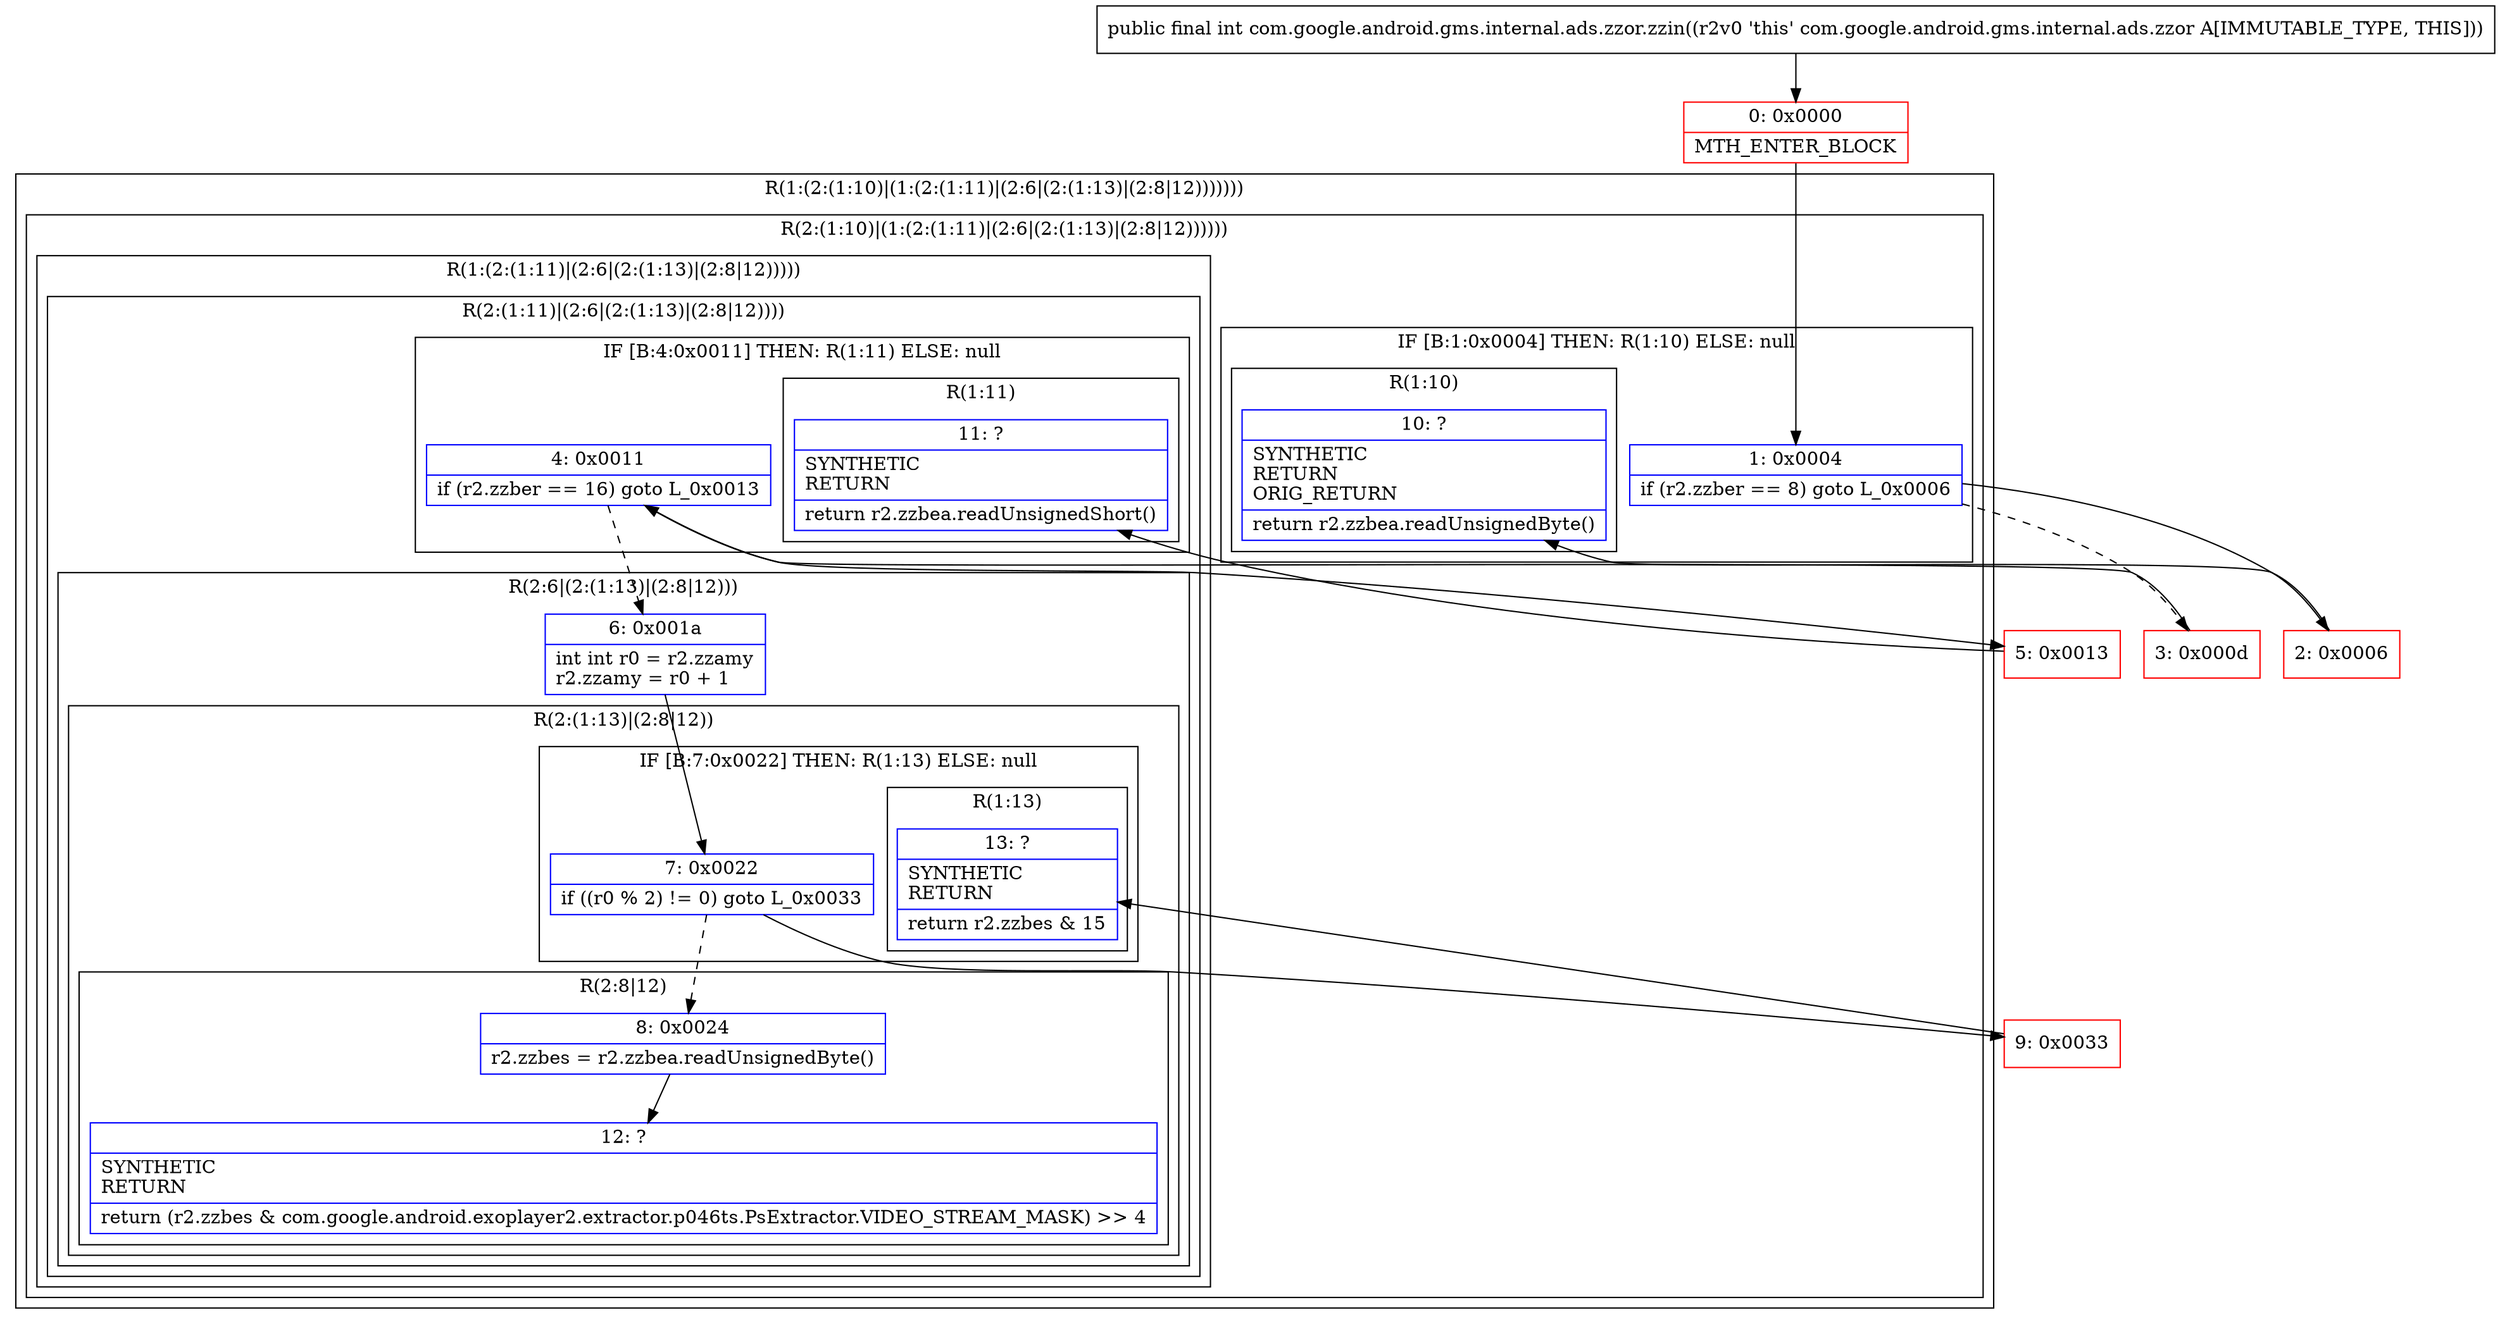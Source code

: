 digraph "CFG forcom.google.android.gms.internal.ads.zzor.zzin()I" {
subgraph cluster_Region_2002653754 {
label = "R(1:(2:(1:10)|(1:(2:(1:11)|(2:6|(2:(1:13)|(2:8|12)))))))";
node [shape=record,color=blue];
subgraph cluster_Region_2027752825 {
label = "R(2:(1:10)|(1:(2:(1:11)|(2:6|(2:(1:13)|(2:8|12))))))";
node [shape=record,color=blue];
subgraph cluster_IfRegion_1673921730 {
label = "IF [B:1:0x0004] THEN: R(1:10) ELSE: null";
node [shape=record,color=blue];
Node_1 [shape=record,label="{1\:\ 0x0004|if (r2.zzber == 8) goto L_0x0006\l}"];
subgraph cluster_Region_678938131 {
label = "R(1:10)";
node [shape=record,color=blue];
Node_10 [shape=record,label="{10\:\ ?|SYNTHETIC\lRETURN\lORIG_RETURN\l|return r2.zzbea.readUnsignedByte()\l}"];
}
}
subgraph cluster_Region_792710885 {
label = "R(1:(2:(1:11)|(2:6|(2:(1:13)|(2:8|12)))))";
node [shape=record,color=blue];
subgraph cluster_Region_1058646206 {
label = "R(2:(1:11)|(2:6|(2:(1:13)|(2:8|12))))";
node [shape=record,color=blue];
subgraph cluster_IfRegion_1814715275 {
label = "IF [B:4:0x0011] THEN: R(1:11) ELSE: null";
node [shape=record,color=blue];
Node_4 [shape=record,label="{4\:\ 0x0011|if (r2.zzber == 16) goto L_0x0013\l}"];
subgraph cluster_Region_2063294275 {
label = "R(1:11)";
node [shape=record,color=blue];
Node_11 [shape=record,label="{11\:\ ?|SYNTHETIC\lRETURN\l|return r2.zzbea.readUnsignedShort()\l}"];
}
}
subgraph cluster_Region_1148570471 {
label = "R(2:6|(2:(1:13)|(2:8|12)))";
node [shape=record,color=blue];
Node_6 [shape=record,label="{6\:\ 0x001a|int int r0 = r2.zzamy\lr2.zzamy = r0 + 1\l}"];
subgraph cluster_Region_736296479 {
label = "R(2:(1:13)|(2:8|12))";
node [shape=record,color=blue];
subgraph cluster_IfRegion_639972661 {
label = "IF [B:7:0x0022] THEN: R(1:13) ELSE: null";
node [shape=record,color=blue];
Node_7 [shape=record,label="{7\:\ 0x0022|if ((r0 % 2) != 0) goto L_0x0033\l}"];
subgraph cluster_Region_1498218373 {
label = "R(1:13)";
node [shape=record,color=blue];
Node_13 [shape=record,label="{13\:\ ?|SYNTHETIC\lRETURN\l|return r2.zzbes & 15\l}"];
}
}
subgraph cluster_Region_1728319780 {
label = "R(2:8|12)";
node [shape=record,color=blue];
Node_8 [shape=record,label="{8\:\ 0x0024|r2.zzbes = r2.zzbea.readUnsignedByte()\l}"];
Node_12 [shape=record,label="{12\:\ ?|SYNTHETIC\lRETURN\l|return (r2.zzbes & com.google.android.exoplayer2.extractor.p046ts.PsExtractor.VIDEO_STREAM_MASK) \>\> 4\l}"];
}
}
}
}
}
}
}
Node_0 [shape=record,color=red,label="{0\:\ 0x0000|MTH_ENTER_BLOCK\l}"];
Node_2 [shape=record,color=red,label="{2\:\ 0x0006}"];
Node_3 [shape=record,color=red,label="{3\:\ 0x000d}"];
Node_5 [shape=record,color=red,label="{5\:\ 0x0013}"];
Node_9 [shape=record,color=red,label="{9\:\ 0x0033}"];
MethodNode[shape=record,label="{public final int com.google.android.gms.internal.ads.zzor.zzin((r2v0 'this' com.google.android.gms.internal.ads.zzor A[IMMUTABLE_TYPE, THIS])) }"];
MethodNode -> Node_0;
Node_1 -> Node_2;
Node_1 -> Node_3[style=dashed];
Node_4 -> Node_5;
Node_4 -> Node_6[style=dashed];
Node_6 -> Node_7;
Node_7 -> Node_8[style=dashed];
Node_7 -> Node_9;
Node_8 -> Node_12;
Node_0 -> Node_1;
Node_2 -> Node_10;
Node_3 -> Node_4;
Node_5 -> Node_11;
Node_9 -> Node_13;
}

